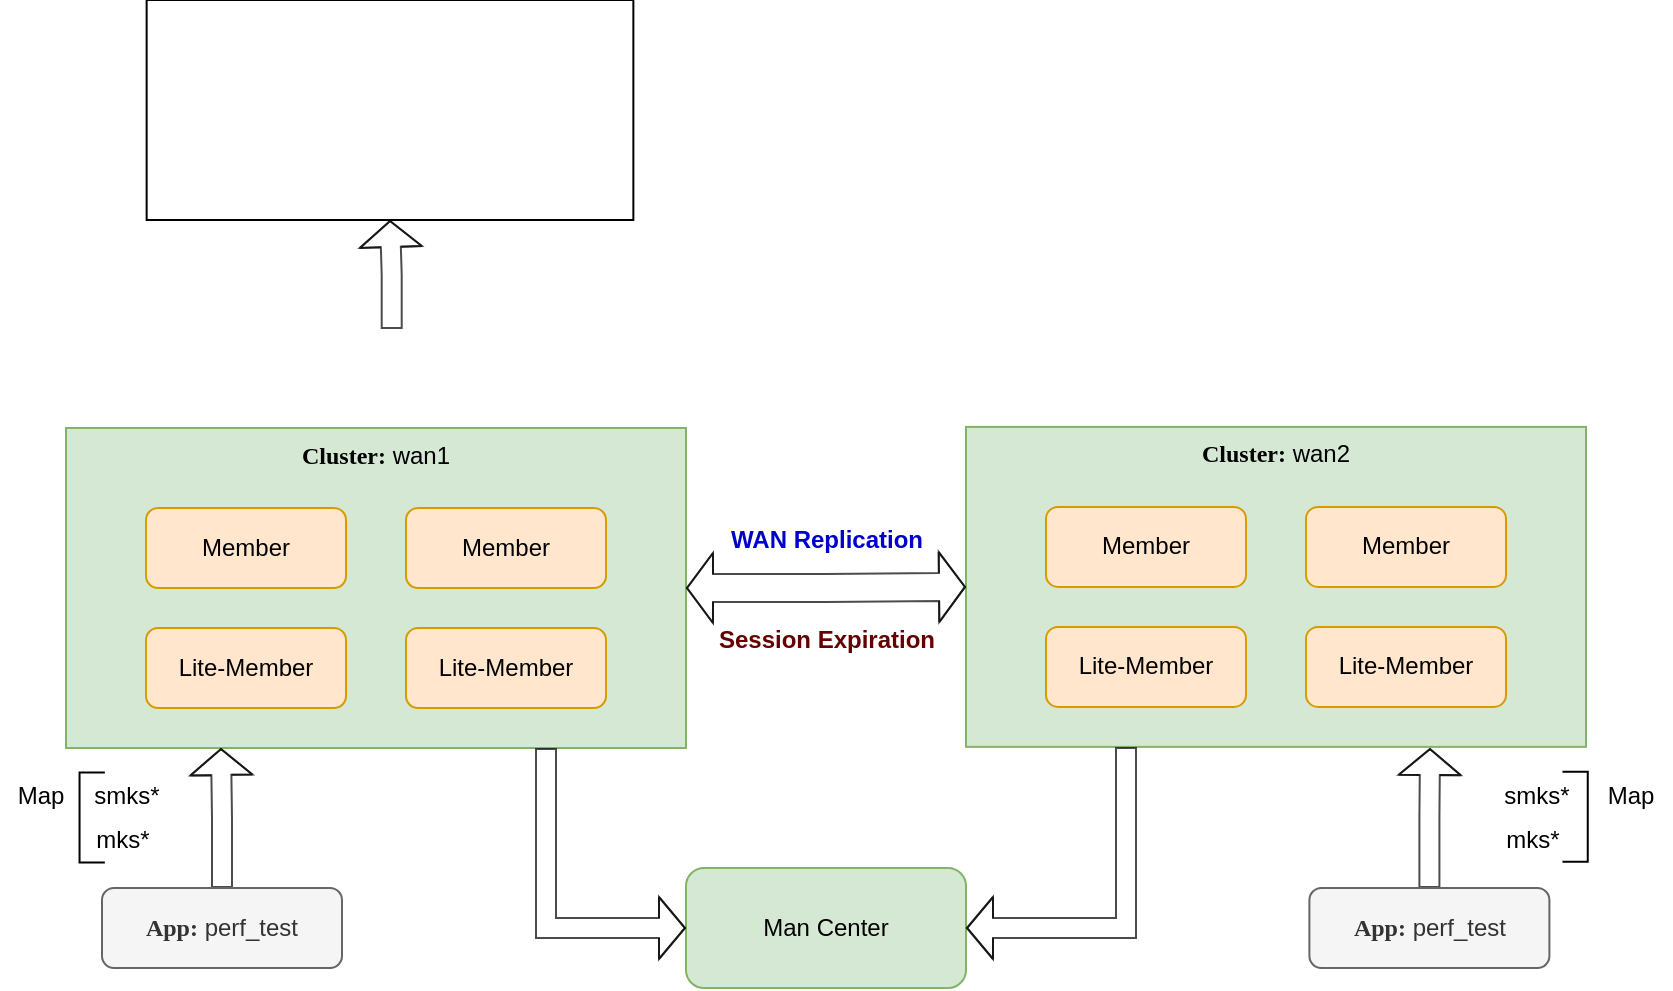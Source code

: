 <mxfile version="18.0.6" type="device"><diagram id="xYwLR2UqlYT7eMp3bA7n" name="Page-1"><mxGraphModel dx="1106" dy="892" grid="1" gridSize="10" guides="1" tooltips="1" connect="1" arrows="1" fold="1" page="1" pageScale="1" pageWidth="1100" pageHeight="850" math="0" shadow="0"><root><mxCell id="0"/><mxCell id="1" parent="0"/><mxCell id="jrV6Bs1qph51l29dAwSj-9" value="" style="shape=image;verticalLabelPosition=bottom;labelBackgroundColor=default;verticalAlign=top;aspect=fixed;imageAspect=0;image=https://fiverr-res.cloudinary.com/images/q_auto,f_auto/gigs/167890554/original/26535556fe1527010ed9956630daac40035a0439/setup-prometheus-and-grafana-monitoring-for-kubernetes.jpg;clipPath=inset(25.25% 9.67% 18.81% 7%);imageBorder=default;strokeWidth=1;" vertex="1" parent="1"><mxGeometry x="210.32" y="96" width="243.36" height="110" as="geometry"/></mxCell><mxCell id="jrV6Bs1qph51l29dAwSj-12" value="" style="group;perimeterSpacing=0;" vertex="1" connectable="0" parent="1"><mxGeometry x="170" y="310" width="310" height="160" as="geometry"/></mxCell><mxCell id="jrV6Bs1qph51l29dAwSj-1" value="&lt;font face=&quot;Comic Sans MS&quot;&gt;&lt;b&gt;Cluster:&lt;/b&gt;&lt;/font&gt; wan1" style="rounded=0;whiteSpace=wrap;html=1;align=center;verticalAlign=top;fillColor=#d5e8d4;strokeColor=#82b366;" vertex="1" parent="jrV6Bs1qph51l29dAwSj-12"><mxGeometry width="310" height="160" as="geometry"/></mxCell><mxCell id="jrV6Bs1qph51l29dAwSj-3" value="Member" style="rounded=1;whiteSpace=wrap;html=1;fontFamily=Helvetica;fillColor=#ffe6cc;strokeColor=#d79b00;" vertex="1" parent="jrV6Bs1qph51l29dAwSj-12"><mxGeometry x="40" y="40" width="100" height="40" as="geometry"/></mxCell><mxCell id="jrV6Bs1qph51l29dAwSj-4" value="Member" style="rounded=1;whiteSpace=wrap;html=1;fontFamily=Helvetica;fillColor=#ffe6cc;strokeColor=#d79b00;" vertex="1" parent="jrV6Bs1qph51l29dAwSj-12"><mxGeometry x="170" y="40" width="100" height="40" as="geometry"/></mxCell><mxCell id="jrV6Bs1qph51l29dAwSj-5" value="Lite-Member" style="rounded=1;whiteSpace=wrap;html=1;fontFamily=Helvetica;fillColor=#ffe6cc;strokeColor=#d79b00;" vertex="1" parent="jrV6Bs1qph51l29dAwSj-12"><mxGeometry x="40" y="100" width="100" height="40" as="geometry"/></mxCell><mxCell id="jrV6Bs1qph51l29dAwSj-6" value="Lite-Member" style="rounded=1;whiteSpace=wrap;html=1;fontFamily=Helvetica;fillColor=#ffe6cc;strokeColor=#d79b00;" vertex="1" parent="jrV6Bs1qph51l29dAwSj-12"><mxGeometry x="170" y="100" width="100" height="40" as="geometry"/></mxCell><mxCell id="jrV6Bs1qph51l29dAwSj-44" style="edgeStyle=orthogonalEdgeStyle;shape=flexArrow;rounded=0;jumpStyle=arc;orthogonalLoop=1;jettySize=auto;html=1;entryX=0.5;entryY=1;entryDx=0;entryDy=0;fontFamily=Comic Sans MS;startArrow=none;startFill=0;startSize=2;endSize=4;sourcePerimeterSpacing=0;targetPerimeterSpacing=4;strokeWidth=1;opacity=70;" edge="1" parent="1" source="jrV6Bs1qph51l29dAwSj-20" target="jrV6Bs1qph51l29dAwSj-9"><mxGeometry relative="1" as="geometry"/></mxCell><mxCell id="jrV6Bs1qph51l29dAwSj-20" value="" style="shape=image;verticalLabelPosition=bottom;labelBackgroundColor=default;verticalAlign=top;aspect=fixed;imageAspect=0;image=https://hazelcast.com/brand-assets/files/hazelcast-horz-flat-lg.png;" vertex="1" parent="1"><mxGeometry x="220" y="260.56" width="225.7" height="46.44" as="geometry"/></mxCell><mxCell id="jrV6Bs1qph51l29dAwSj-21" value="" style="group" vertex="1" connectable="0" parent="1"><mxGeometry x="620" y="309.44" width="310" height="160" as="geometry"/></mxCell><mxCell id="jrV6Bs1qph51l29dAwSj-22" value="&lt;font face=&quot;Comic Sans MS&quot;&gt;&lt;b&gt;Cluster:&lt;/b&gt;&lt;/font&gt; wan2" style="rounded=0;whiteSpace=wrap;html=1;align=center;verticalAlign=top;fillColor=#d5e8d4;strokeColor=#82b366;" vertex="1" parent="jrV6Bs1qph51l29dAwSj-21"><mxGeometry width="310" height="160" as="geometry"/></mxCell><mxCell id="jrV6Bs1qph51l29dAwSj-23" value="Member" style="rounded=1;whiteSpace=wrap;html=1;fontFamily=Helvetica;fillColor=#ffe6cc;strokeColor=#d79b00;" vertex="1" parent="jrV6Bs1qph51l29dAwSj-21"><mxGeometry x="40" y="40" width="100" height="40" as="geometry"/></mxCell><mxCell id="jrV6Bs1qph51l29dAwSj-24" value="Member" style="rounded=1;whiteSpace=wrap;html=1;fontFamily=Helvetica;fillColor=#ffe6cc;strokeColor=#d79b00;" vertex="1" parent="jrV6Bs1qph51l29dAwSj-21"><mxGeometry x="170" y="40" width="100" height="40" as="geometry"/></mxCell><mxCell id="jrV6Bs1qph51l29dAwSj-25" value="Lite-Member" style="rounded=1;whiteSpace=wrap;html=1;fontFamily=Helvetica;fillColor=#ffe6cc;strokeColor=#d79b00;" vertex="1" parent="jrV6Bs1qph51l29dAwSj-21"><mxGeometry x="40" y="100" width="100" height="40" as="geometry"/></mxCell><mxCell id="jrV6Bs1qph51l29dAwSj-26" value="Lite-Member" style="rounded=1;whiteSpace=wrap;html=1;fontFamily=Helvetica;fillColor=#ffe6cc;strokeColor=#d79b00;" vertex="1" parent="jrV6Bs1qph51l29dAwSj-21"><mxGeometry x="170" y="100" width="100" height="40" as="geometry"/></mxCell><mxCell id="jrV6Bs1qph51l29dAwSj-27" value="" style="shape=image;verticalLabelPosition=bottom;labelBackgroundColor=default;verticalAlign=top;aspect=fixed;imageAspect=0;image=https://hazelcast.com/brand-assets/files/hazelcast-horz-flat-lg.png;" vertex="1" parent="1"><mxGeometry x="670" y="260" width="225.7" height="46.44" as="geometry"/></mxCell><mxCell id="jrV6Bs1qph51l29dAwSj-29" value="WAN Replication" style="text;html=1;resizable=0;autosize=1;align=center;verticalAlign=middle;points=[];fillColor=none;strokeColor=none;rounded=0;fontFamily=Helvetica;fontStyle=1;fontColor=#0000CC;" vertex="1" parent="1"><mxGeometry x="495" y="356" width="110" height="20" as="geometry"/></mxCell><mxCell id="jrV6Bs1qph51l29dAwSj-39" style="edgeStyle=orthogonalEdgeStyle;rounded=0;orthogonalLoop=1;jettySize=auto;html=1;entryX=0.25;entryY=1;entryDx=0;entryDy=0;fontFamily=Helvetica;strokeWidth=1;opacity=70;shape=flexArrow;endSize=4;startSize=2;" edge="1" parent="1" source="jrV6Bs1qph51l29dAwSj-30" target="jrV6Bs1qph51l29dAwSj-1"><mxGeometry relative="1" as="geometry"/></mxCell><mxCell id="jrV6Bs1qph51l29dAwSj-30" value="&lt;font face=&quot;Comic Sans MS&quot;&gt;&lt;b&gt;App:&lt;/b&gt;&lt;/font&gt; perf_test" style="rounded=1;whiteSpace=wrap;html=1;fontFamily=Helvetica;strokeWidth=1;fillColor=#f5f5f5;fontColor=#333333;strokeColor=#666666;" vertex="1" parent="1"><mxGeometry x="188" y="540" width="120" height="40" as="geometry"/></mxCell><mxCell id="jrV6Bs1qph51l29dAwSj-31" value="Man Center" style="rounded=1;whiteSpace=wrap;html=1;fontFamily=Helvetica;strokeWidth=1;fillColor=#d5e8d4;strokeColor=#82b366;perimeterSpacing=0;" vertex="1" parent="1"><mxGeometry x="480" y="530" width="140" height="60" as="geometry"/></mxCell><mxCell id="jrV6Bs1qph51l29dAwSj-43" style="edgeStyle=orthogonalEdgeStyle;shape=flexArrow;rounded=0;jumpStyle=arc;orthogonalLoop=1;jettySize=auto;html=1;exitX=0.5;exitY=0;exitDx=0;exitDy=0;fontFamily=Helvetica;startArrow=none;startFill=0;startSize=2;endSize=4;sourcePerimeterSpacing=0;targetPerimeterSpacing=4;strokeWidth=1;opacity=70;" edge="1" parent="1" source="jrV6Bs1qph51l29dAwSj-32"><mxGeometry relative="1" as="geometry"><mxPoint x="852" y="470" as="targetPoint"/></mxGeometry></mxCell><mxCell id="jrV6Bs1qph51l29dAwSj-32" value="&lt;font face=&quot;Comic Sans MS&quot;&gt;&lt;b&gt;App:&lt;/b&gt;&lt;/font&gt; perf_test" style="rounded=1;whiteSpace=wrap;html=1;fontFamily=Helvetica;strokeWidth=1;fillColor=#f5f5f5;fontColor=#333333;strokeColor=#666666;" vertex="1" parent="1"><mxGeometry x="791.7" y="540" width="120" height="40" as="geometry"/></mxCell><mxCell id="jrV6Bs1qph51l29dAwSj-40" style="edgeStyle=orthogonalEdgeStyle;shape=flexArrow;rounded=0;jumpStyle=arc;orthogonalLoop=1;jettySize=auto;html=1;entryX=0;entryY=0.5;entryDx=0;entryDy=0;fontFamily=Helvetica;startSize=4;endSize=4;strokeWidth=1;opacity=70;startArrow=block;targetPerimeterSpacing=4;sourcePerimeterSpacing=0;width=14;" edge="1" parent="1" source="jrV6Bs1qph51l29dAwSj-1" target="jrV6Bs1qph51l29dAwSj-22"><mxGeometry relative="1" as="geometry"/></mxCell><mxCell id="jrV6Bs1qph51l29dAwSj-41" style="edgeStyle=orthogonalEdgeStyle;shape=flexArrow;rounded=0;jumpStyle=arc;orthogonalLoop=1;jettySize=auto;html=1;entryX=1;entryY=0.5;entryDx=0;entryDy=0;fontFamily=Helvetica;startArrow=none;startSize=2;endSize=4;strokeWidth=1;opacity=70;startFill=0;" edge="1" parent="1" source="jrV6Bs1qph51l29dAwSj-22" target="jrV6Bs1qph51l29dAwSj-31"><mxGeometry relative="1" as="geometry"><Array as="points"><mxPoint x="700" y="560"/></Array></mxGeometry></mxCell><mxCell id="jrV6Bs1qph51l29dAwSj-42" style="edgeStyle=orthogonalEdgeStyle;shape=flexArrow;rounded=0;jumpStyle=arc;orthogonalLoop=1;jettySize=auto;html=1;entryX=0;entryY=0.5;entryDx=0;entryDy=0;fontFamily=Helvetica;startArrow=none;startFill=0;startSize=2;endSize=4;strokeWidth=1;opacity=70;" edge="1" parent="1" source="jrV6Bs1qph51l29dAwSj-1" target="jrV6Bs1qph51l29dAwSj-31"><mxGeometry relative="1" as="geometry"><Array as="points"><mxPoint x="410" y="560"/></Array></mxGeometry></mxCell><mxCell id="jrV6Bs1qph51l29dAwSj-45" value="&lt;font face=&quot;Helvetica&quot;&gt;Session Expiration&lt;/font&gt;" style="text;html=1;resizable=0;autosize=1;align=center;verticalAlign=middle;points=[];fillColor=none;strokeColor=none;rounded=0;fontFamily=Comic Sans MS;fontStyle=1;fontColor=#660000;" vertex="1" parent="1"><mxGeometry x="490" y="406" width="120" height="20" as="geometry"/></mxCell><mxCell id="jrV6Bs1qph51l29dAwSj-54" value="" style="group" vertex="1" connectable="0" parent="1"><mxGeometry x="137" y="482.225" width="88" height="45.0" as="geometry"/></mxCell><mxCell id="jrV6Bs1qph51l29dAwSj-46" value="&lt;font color=&quot;#000000&quot;&gt;Map&lt;br&gt;&lt;/font&gt;" style="text;html=1;resizable=0;autosize=1;align=center;verticalAlign=middle;points=[];fillColor=none;strokeColor=none;rounded=0;fontFamily=Helvetica;fontColor=#0000CC;" vertex="1" parent="jrV6Bs1qph51l29dAwSj-54"><mxGeometry y="1.775" width="40" height="20" as="geometry"/></mxCell><mxCell id="jrV6Bs1qph51l29dAwSj-47" value="&lt;font color=&quot;#000000&quot;&gt;smks*&lt;br&gt;&lt;/font&gt;" style="text;html=1;resizable=0;autosize=1;align=center;verticalAlign=middle;points=[];fillColor=none;strokeColor=none;rounded=0;fontFamily=Helvetica;fontColor=#0000CC;" vertex="1" parent="jrV6Bs1qph51l29dAwSj-54"><mxGeometry x="38" y="1.775" width="50" height="20" as="geometry"/></mxCell><mxCell id="jrV6Bs1qph51l29dAwSj-48" value="&lt;font color=&quot;#000000&quot;&gt;mks*&lt;br&gt;&lt;/font&gt;" style="text;html=1;resizable=0;autosize=1;align=center;verticalAlign=middle;points=[];fillColor=none;strokeColor=none;rounded=0;fontFamily=Helvetica;fontColor=#0000CC;" vertex="1" parent="jrV6Bs1qph51l29dAwSj-54"><mxGeometry x="41" y="23.925" width="40" height="20" as="geometry"/></mxCell><mxCell id="jrV6Bs1qph51l29dAwSj-49" value="" style="shape=partialRectangle;whiteSpace=wrap;html=1;bottom=1;right=1;left=1;top=0;fillColor=none;routingCenterX=-0.5;fontFamily=Helvetica;fontColor=#000000;strokeWidth=1;rotation=90;" vertex="1" parent="jrV6Bs1qph51l29dAwSj-54"><mxGeometry x="23.35" y="16.425" width="45" height="12.15" as="geometry"/></mxCell><mxCell id="jrV6Bs1qph51l29dAwSj-55" value="" style="group" vertex="1" connectable="0" parent="1"><mxGeometry x="880" y="481.875" width="92.3" height="45.0" as="geometry"/></mxCell><mxCell id="jrV6Bs1qph51l29dAwSj-50" value="&lt;font color=&quot;#000000&quot;&gt;Map&lt;br&gt;&lt;/font&gt;" style="text;html=1;resizable=0;autosize=1;align=center;verticalAlign=middle;points=[];fillColor=none;strokeColor=none;rounded=0;fontFamily=Helvetica;fontColor=#0000CC;" vertex="1" parent="jrV6Bs1qph51l29dAwSj-55"><mxGeometry x="52.3" y="1.775" width="40" height="20" as="geometry"/></mxCell><mxCell id="jrV6Bs1qph51l29dAwSj-51" value="&lt;font color=&quot;#000000&quot;&gt;smks*&lt;br&gt;&lt;/font&gt;" style="text;html=1;resizable=0;autosize=1;align=center;verticalAlign=middle;points=[];fillColor=none;strokeColor=none;rounded=0;fontFamily=Helvetica;fontColor=#0000CC;" vertex="1" parent="jrV6Bs1qph51l29dAwSj-55"><mxGeometry y="1.775" width="50" height="20" as="geometry"/></mxCell><mxCell id="jrV6Bs1qph51l29dAwSj-52" value="&lt;font color=&quot;#000000&quot;&gt;mks*&lt;br&gt;&lt;/font&gt;" style="text;html=1;resizable=0;autosize=1;align=center;verticalAlign=middle;points=[];fillColor=none;strokeColor=none;rounded=0;fontFamily=Helvetica;fontColor=#0000CC;" vertex="1" parent="jrV6Bs1qph51l29dAwSj-55"><mxGeometry x="3" y="23.925" width="40" height="20" as="geometry"/></mxCell><mxCell id="jrV6Bs1qph51l29dAwSj-53" value="" style="shape=partialRectangle;whiteSpace=wrap;html=1;bottom=1;right=1;left=1;top=0;fillColor=none;routingCenterX=-0.5;fontFamily=Helvetica;fontColor=#000000;strokeWidth=1;rotation=-90;" vertex="1" parent="jrV6Bs1qph51l29dAwSj-55"><mxGeometry x="22.3" y="16.425" width="45" height="12.15" as="geometry"/></mxCell></root></mxGraphModel></diagram></mxfile>